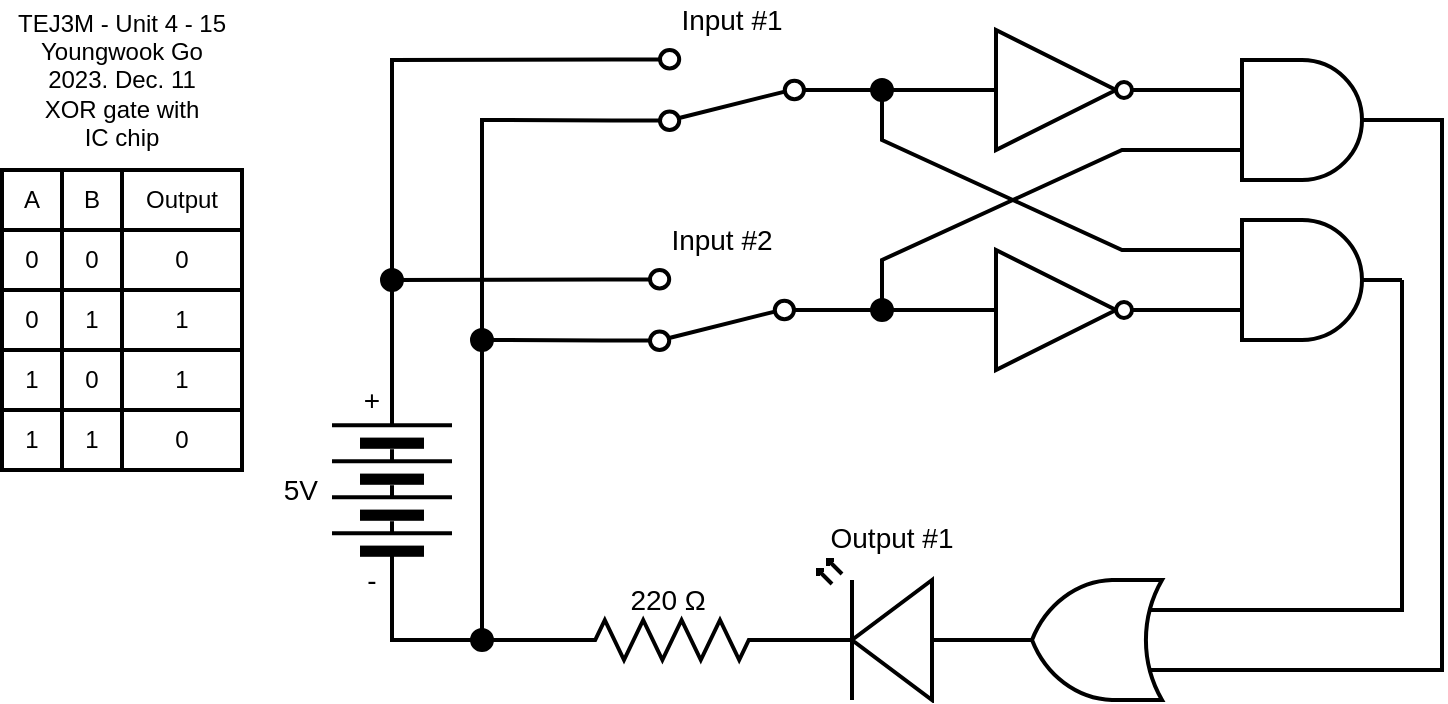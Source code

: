 <mxfile>
    <diagram id="TkOUCxGeKZ2T9B5H1i8Y" name="Page-1">
        <mxGraphModel dx="1216" dy="740" grid="1" gridSize="10" guides="1" tooltips="1" connect="1" arrows="1" fold="1" page="1" pageScale="1" pageWidth="850" pageHeight="1100" math="0" shadow="0">
            <root>
                <mxCell id="0"/>
                <mxCell id="1" parent="0"/>
                <mxCell id="13" value="&lt;div style=&quot;font-size: 12px;&quot;&gt;TEJ3M - Unit 4 - 15&lt;/div&gt;&lt;div style=&quot;font-size: 12px;&quot;&gt;Youngwook Go&lt;/div&gt;&lt;div style=&quot;font-size: 12px;&quot;&gt;2023. Dec. 11&lt;/div&gt;&lt;div style=&quot;font-size: 12px;&quot;&gt;&lt;span style=&quot;background-color: initial;&quot;&gt;XOR gate with&lt;/span&gt;&lt;/div&gt;&lt;div style=&quot;&quot;&gt;&lt;span style=&quot;background-color: initial;&quot;&gt;IC chip&lt;/span&gt;&lt;/div&gt;" style="text;html=1;strokeColor=none;fillColor=none;align=center;verticalAlign=middle;whiteSpace=wrap;rounded=0;strokeWidth=2;fontSize=12;" parent="1" vertex="1">
                    <mxGeometry x="40" y="40" width="120" height="80" as="geometry"/>
                </mxCell>
                <mxCell id="58" value="A" style="rounded=0;whiteSpace=wrap;html=1;strokeWidth=2;glass=0;" parent="1" vertex="1">
                    <mxGeometry x="40" y="125" width="30" height="30" as="geometry"/>
                </mxCell>
                <mxCell id="59" value="Output" style="rounded=0;whiteSpace=wrap;html=1;strokeWidth=2;glass=0;" parent="1" vertex="1">
                    <mxGeometry x="100" y="125" width="60" height="30" as="geometry"/>
                </mxCell>
                <mxCell id="60" value="0" style="rounded=0;whiteSpace=wrap;html=1;strokeWidth=2;glass=0;" parent="1" vertex="1">
                    <mxGeometry x="40" y="155" width="30" height="30" as="geometry"/>
                </mxCell>
                <mxCell id="61" value="0" style="rounded=0;whiteSpace=wrap;html=1;strokeWidth=2;glass=0;" parent="1" vertex="1">
                    <mxGeometry x="40" y="185" width="30" height="30" as="geometry"/>
                </mxCell>
                <mxCell id="62" value="0" style="rounded=0;whiteSpace=wrap;html=1;strokeWidth=2;glass=0;" parent="1" vertex="1">
                    <mxGeometry x="100" y="155" width="60" height="30" as="geometry"/>
                </mxCell>
                <mxCell id="63" value="1" style="rounded=0;whiteSpace=wrap;html=1;strokeWidth=2;glass=0;" parent="1" vertex="1">
                    <mxGeometry x="100" y="185" width="60" height="30" as="geometry"/>
                </mxCell>
                <mxCell id="151" style="edgeStyle=none;html=1;exitX=1;exitY=0.5;exitDx=0;exitDy=0;entryX=1;entryY=0.88;entryDx=0;entryDy=0;strokeWidth=2;rounded=0;endArrow=none;endFill=0;" parent="1" source="95" target="149" edge="1">
                    <mxGeometry relative="1" as="geometry">
                        <Array as="points">
                            <mxPoint x="235" y="70"/>
                        </Array>
                    </mxGeometry>
                </mxCell>
                <mxCell id="95" value="" style="pointerEvents=1;verticalLabelPosition=bottom;shadow=0;dashed=0;align=center;html=1;verticalAlign=top;shape=mxgraph.electrical.miscellaneous.batteryStack;rotation=-90;strokeWidth=2;" parent="1" vertex="1">
                    <mxGeometry x="185" y="255" width="100" height="60" as="geometry"/>
                </mxCell>
                <mxCell id="157" style="edgeStyle=none;shape=connector;rounded=0;html=1;exitX=1;exitY=0.12;exitDx=0;exitDy=0;entryX=1;entryY=0.5;entryDx=0;entryDy=0;labelBackgroundColor=default;strokeColor=default;strokeWidth=2;fontFamily=Helvetica;fontSize=11;fontColor=default;endArrow=none;endFill=0;" parent="1" source="99" target="155" edge="1">
                    <mxGeometry relative="1" as="geometry"/>
                </mxCell>
                <mxCell id="99" value="" style="shape=mxgraph.electrical.electro-mechanical.twoWaySwitch;elSwitchState=2;strokeWidth=2;rotation=-180;" parent="1" vertex="1">
                    <mxGeometry x="340" y="175" width="120" height="40" as="geometry"/>
                </mxCell>
                <mxCell id="111" value="" style="verticalLabelPosition=bottom;shadow=0;dashed=0;align=center;html=1;verticalAlign=top;shape=mxgraph.electrical.opto_electronics.led_2;pointerEvents=1;flipH=1;strokeWidth=2;" parent="1" vertex="1">
                    <mxGeometry x="435" y="320" width="100" height="70" as="geometry"/>
                </mxCell>
                <mxCell id="114" style="edgeStyle=none;rounded=0;html=1;exitX=0;exitY=0.5;exitDx=0;exitDy=0;exitPerimeter=0;entryX=0;entryY=0.5;entryDx=0;entryDy=0;strokeWidth=2;endArrow=none;endFill=0;" parent="1" source="113" target="95" edge="1">
                    <mxGeometry relative="1" as="geometry">
                        <mxPoint x="235" y="360" as="targetPoint"/>
                        <Array as="points">
                            <mxPoint x="235" y="360"/>
                        </Array>
                    </mxGeometry>
                </mxCell>
                <mxCell id="113" value="" style="pointerEvents=1;verticalLabelPosition=bottom;shadow=0;dashed=0;align=center;html=1;verticalAlign=top;shape=mxgraph.electrical.resistors.resistor_2;strokeWidth=2;" parent="1" vertex="1">
                    <mxGeometry x="315" y="350" width="120" height="20" as="geometry"/>
                </mxCell>
                <mxCell id="119" value="&lt;span style=&quot;color: rgba(0, 0, 0, 0); font-family: monospace; font-size: 0px; text-align: start;&quot;&gt;%3CmxGraphModel%3E%3Croot%3E%3CmxCell%20id%3D%220%22%2F%3E%3CmxCell%20id%3D%221%22%20parent%3D%220%22%2F%3E%3CmxCell%20id%3D%222%22%20value%3D%22%22%20style%3D%22pointerEvents%3D1%3BverticalLabelPosition%3Dbottom%3Bshadow%3D0%3Bdashed%3D0%3Balign%3Dcenter%3Bhtml%3D1%3BverticalAlign%3Dtop%3Bshape%3Dmxgraph.electrical.resistors.resistor_2%3BstrokeWidth%3D2%3B%22%20vertex%3D%221%22%20parent%3D%221%22%3E%3CmxGeometry%20x%3D%22440%22%20y%3D%22535%22%20width%3D%22120%22%20height%3D%2220%22%20as%3D%22geometry%22%2F%3E%3C%2FmxCell%3E%3C%2Froot%3E%3C%2FmxGraphModel%3E&lt;/span&gt;&lt;span style=&quot;color: rgba(0, 0, 0, 0); font-family: monospace; font-size: 0px; text-align: start;&quot;&gt;%3CmxGraphModel%3E%3Croot%3E%3CmxCell%20id%3D%220%22%2F%3E%3CmxCell%20id%3D%221%22%20parent%3D%220%22%2F%3E%3CmxCell%20id%3D%222%22%20value%3D%22%22%20style%3D%22pointerEvents%3D1%3BverticalLabelPosition%3Dbottom%3Bshadow%3D0%3Bdashed%3D0%3Balign%3Dcenter%3Bhtml%3D1%3BverticalAlign%3Dtop%3Bshape%3Dmxgraph.electrical.resistors.resistor_2%3BstrokeWidth%3D2%3B%22%20vertex%3D%221%22%20parent%3D%221%22%3E%3CmxGeometry%20x%3D%22440%22%20y%3D%22535%22%20width%3D%22120%22%20height%3D%2220%22%20as%3D%22geometry%22%2F%3E%3C%2FmxCell%3E%3C%2Froot%3E%3C%2FmxGraphModel%3E&lt;/span&gt;" style="ellipse;whiteSpace=wrap;html=1;aspect=fixed;strokeWidth=2;fillColor=#000000;" parent="1" vertex="1">
                    <mxGeometry x="275" y="355" width="10" height="10" as="geometry"/>
                </mxCell>
                <mxCell id="122" value="Input #2" style="text;html=1;strokeColor=none;fillColor=none;align=center;verticalAlign=middle;whiteSpace=wrap;rounded=0;strokeWidth=2;fontSize=14;" parent="1" vertex="1">
                    <mxGeometry x="340" y="150" width="120" height="20" as="geometry"/>
                </mxCell>
                <mxCell id="126" value="Output #1" style="text;html=1;strokeColor=none;fillColor=none;align=center;verticalAlign=bottom;whiteSpace=wrap;rounded=0;strokeWidth=2;fontSize=14;" parent="1" vertex="1">
                    <mxGeometry x="435" y="300" width="100" height="20" as="geometry"/>
                </mxCell>
                <mxCell id="127" value="&lt;span style=&quot;font-size: 14px;&quot;&gt;220&amp;nbsp;Ω&lt;/span&gt;&amp;nbsp;" style="text;html=1;strokeColor=none;fillColor=none;align=center;verticalAlign=middle;whiteSpace=wrap;rounded=0;strokeWidth=2;fontSize=14;" parent="1" vertex="1">
                    <mxGeometry x="315" y="330" width="120" height="20" as="geometry"/>
                </mxCell>
                <mxCell id="128" value="+" style="text;html=1;strokeColor=none;fillColor=none;align=center;verticalAlign=middle;whiteSpace=wrap;rounded=0;strokeWidth=2;fontSize=14;" parent="1" vertex="1">
                    <mxGeometry x="215" y="230" width="20" height="20" as="geometry"/>
                </mxCell>
                <mxCell id="129" value="-" style="text;html=1;strokeColor=none;fillColor=none;align=center;verticalAlign=middle;whiteSpace=wrap;rounded=0;strokeWidth=2;fontSize=14;" parent="1" vertex="1">
                    <mxGeometry x="215" y="320" width="20" height="20" as="geometry"/>
                </mxCell>
                <mxCell id="130" value="5V" style="text;html=1;strokeColor=none;fillColor=none;align=right;verticalAlign=middle;whiteSpace=wrap;rounded=0;strokeWidth=2;fontSize=14;" parent="1" vertex="1">
                    <mxGeometry x="180" y="235" width="20" height="100" as="geometry"/>
                </mxCell>
                <mxCell id="131" value="" style="edgeStyle=none;rounded=0;html=1;exitX=1;exitY=0.5;exitDx=0;exitDy=0;entryX=1;entryY=0.88;entryDx=0;entryDy=0;strokeWidth=2;endArrow=none;endFill=0;startArrow=none;" parent="1" source="153" target="99" edge="1">
                    <mxGeometry relative="1" as="geometry">
                        <Array as="points">
                            <mxPoint x="235" y="180"/>
                        </Array>
                        <mxPoint x="235" y="235" as="sourcePoint"/>
                        <mxPoint x="235" y="170" as="targetPoint"/>
                    </mxGeometry>
                </mxCell>
                <mxCell id="152" style="edgeStyle=none;shape=connector;rounded=0;html=1;entryX=0.5;entryY=0;entryDx=0;entryDy=0;labelBackgroundColor=default;strokeColor=default;strokeWidth=2;fontFamily=Helvetica;fontSize=11;fontColor=default;endArrow=none;endFill=0;exitX=1;exitY=0.12;exitDx=0;exitDy=0;startArrow=none;" parent="1" source="149" target="119" edge="1">
                    <mxGeometry relative="1" as="geometry">
                        <mxPoint x="295" y="95" as="sourcePoint"/>
                        <Array as="points">
                            <mxPoint x="280" y="100"/>
                        </Array>
                    </mxGeometry>
                </mxCell>
                <mxCell id="181" style="edgeStyle=none;html=1;exitX=0;exitY=0.5;exitDx=0;exitDy=0;entryX=0;entryY=0.5;entryDx=0;entryDy=0;entryPerimeter=0;strokeWidth=2;endArrow=none;endFill=0;rounded=0;" edge="1" parent="1" source="149" target="179">
                    <mxGeometry relative="1" as="geometry"/>
                </mxCell>
                <mxCell id="149" value="" style="shape=mxgraph.electrical.electro-mechanical.twoWaySwitch;elSwitchState=2;strokeWidth=2;rotation=-180;" parent="1" vertex="1">
                    <mxGeometry x="345" y="65" width="120" height="40" as="geometry"/>
                </mxCell>
                <mxCell id="150" value="Input #1" style="text;html=1;strokeColor=none;fillColor=none;align=center;verticalAlign=middle;whiteSpace=wrap;rounded=0;strokeWidth=2;fontSize=14;" parent="1" vertex="1">
                    <mxGeometry x="345" y="40" width="120" height="20" as="geometry"/>
                </mxCell>
                <mxCell id="153" value="&lt;span style=&quot;color: rgba(0, 0, 0, 0); font-family: monospace; font-size: 0px; text-align: start;&quot;&gt;%3CmxGraphModel%3E%3Croot%3E%3CmxCell%20id%3D%220%22%2F%3E%3CmxCell%20id%3D%221%22%20parent%3D%220%22%2F%3E%3CmxCell%20id%3D%222%22%20value%3D%22%22%20style%3D%22pointerEvents%3D1%3BverticalLabelPosition%3Dbottom%3Bshadow%3D0%3Bdashed%3D0%3Balign%3Dcenter%3Bhtml%3D1%3BverticalAlign%3Dtop%3Bshape%3Dmxgraph.electrical.resistors.resistor_2%3BstrokeWidth%3D2%3B%22%20vertex%3D%221%22%20parent%3D%221%22%3E%3CmxGeometry%20x%3D%22440%22%20y%3D%22535%22%20width%3D%22120%22%20height%3D%2220%22%20as%3D%22geometry%22%2F%3E%3C%2FmxCell%3E%3C%2Froot%3E%3C%2FmxGraphModel%3E&lt;/span&gt;&lt;span style=&quot;color: rgba(0, 0, 0, 0); font-family: monospace; font-size: 0px; text-align: start;&quot;&gt;%3CmxGraphModel%3E%3Croot%3E%3CmxCell%20id%3D%220%22%2F%3E%3CmxCell%20id%3D%221%22%20parent%3D%220%22%2F%3E%3CmxCell%20id%3D%222%22%20value%3D%22%22%20style%3D%22pointerEvents%3D1%3BverticalLabelPosition%3Dbottom%3Bshadow%3D0%3Bdashed%3D0%3Balign%3Dcenter%3Bhtml%3D1%3BverticalAlign%3Dtop%3Bshape%3Dmxgraph.electrical.resistors.resistor_2%3BstrokeWidth%3D2%3B%22%20vertex%3D%221%22%20parent%3D%221%22%3E%3CmxGeometry%20x%3D%22440%22%20y%3D%22535%22%20width%3D%22120%22%20height%3D%2220%22%20as%3D%22geometry%22%2F%3E%3C%2FmxCell%3E%3C%2Froot%3E%3C%2FmxGraphModel%3E&lt;/span&gt;" style="ellipse;whiteSpace=wrap;html=1;aspect=fixed;strokeWidth=2;fillColor=#000000;" parent="1" vertex="1">
                    <mxGeometry x="230" y="175" width="10" height="10" as="geometry"/>
                </mxCell>
                <mxCell id="155" value="&lt;span style=&quot;color: rgba(0, 0, 0, 0); font-family: monospace; font-size: 0px; text-align: start;&quot;&gt;%3CmxGraphModel%3E%3Croot%3E%3CmxCell%20id%3D%220%22%2F%3E%3CmxCell%20id%3D%221%22%20parent%3D%220%22%2F%3E%3CmxCell%20id%3D%222%22%20value%3D%22%22%20style%3D%22pointerEvents%3D1%3BverticalLabelPosition%3Dbottom%3Bshadow%3D0%3Bdashed%3D0%3Balign%3Dcenter%3Bhtml%3D1%3BverticalAlign%3Dtop%3Bshape%3Dmxgraph.electrical.resistors.resistor_2%3BstrokeWidth%3D2%3B%22%20vertex%3D%221%22%20parent%3D%221%22%3E%3CmxGeometry%20x%3D%22440%22%20y%3D%22535%22%20width%3D%22120%22%20height%3D%2220%22%20as%3D%22geometry%22%2F%3E%3C%2FmxCell%3E%3C%2Froot%3E%3C%2FmxGraphModel%3E&lt;/span&gt;&lt;span style=&quot;color: rgba(0, 0, 0, 0); font-family: monospace; font-size: 0px; text-align: start;&quot;&gt;%3CmxGraphModel%3E%3Croot%3E%3CmxCell%20id%3D%220%22%2F%3E%3CmxCell%20id%3D%221%22%20parent%3D%220%22%2F%3E%3CmxCell%20id%3D%222%22%20value%3D%22%22%20style%3D%22pointerEvents%3D1%3BverticalLabelPosition%3Dbottom%3Bshadow%3D0%3Bdashed%3D0%3Balign%3Dcenter%3Bhtml%3D1%3BverticalAlign%3Dtop%3Bshape%3Dmxgraph.electrical.resistors.resistor_2%3BstrokeWidth%3D2%3B%22%20vertex%3D%221%22%20parent%3D%221%22%3E%3CmxGeometry%20x%3D%22440%22%20y%3D%22535%22%20width%3D%22120%22%20height%3D%2220%22%20as%3D%22geometry%22%2F%3E%3C%2FmxCell%3E%3C%2Froot%3E%3C%2FmxGraphModel%3E&lt;/span&gt;" style="ellipse;whiteSpace=wrap;html=1;aspect=fixed;strokeWidth=2;fillColor=#000000;" parent="1" vertex="1">
                    <mxGeometry x="275" y="205" width="10" height="10" as="geometry"/>
                </mxCell>
                <mxCell id="163" value="B" style="rounded=0;whiteSpace=wrap;html=1;strokeWidth=2;glass=0;" parent="1" vertex="1">
                    <mxGeometry x="70" y="125" width="30" height="30" as="geometry"/>
                </mxCell>
                <mxCell id="164" value="0" style="rounded=0;whiteSpace=wrap;html=1;strokeWidth=2;glass=0;" parent="1" vertex="1">
                    <mxGeometry x="70" y="155" width="30" height="30" as="geometry"/>
                </mxCell>
                <mxCell id="165" value="1" style="rounded=0;whiteSpace=wrap;html=1;strokeWidth=2;glass=0;" parent="1" vertex="1">
                    <mxGeometry x="70" y="185" width="30" height="30" as="geometry"/>
                </mxCell>
                <mxCell id="166" value="1" style="rounded=0;whiteSpace=wrap;html=1;strokeWidth=2;glass=0;" parent="1" vertex="1">
                    <mxGeometry x="40" y="215" width="30" height="30" as="geometry"/>
                </mxCell>
                <mxCell id="167" value="1" style="rounded=0;whiteSpace=wrap;html=1;strokeWidth=2;glass=0;" parent="1" vertex="1">
                    <mxGeometry x="40" y="245" width="30" height="30" as="geometry"/>
                </mxCell>
                <mxCell id="168" value="1" style="rounded=0;whiteSpace=wrap;html=1;strokeWidth=2;glass=0;" parent="1" vertex="1">
                    <mxGeometry x="100" y="215" width="60" height="30" as="geometry"/>
                </mxCell>
                <mxCell id="169" value="0" style="rounded=0;whiteSpace=wrap;html=1;strokeWidth=2;glass=0;" parent="1" vertex="1">
                    <mxGeometry x="100" y="245" width="60" height="30" as="geometry"/>
                </mxCell>
                <mxCell id="170" value="0" style="rounded=0;whiteSpace=wrap;html=1;strokeWidth=2;glass=0;" parent="1" vertex="1">
                    <mxGeometry x="70" y="215" width="30" height="30" as="geometry"/>
                </mxCell>
                <mxCell id="171" value="1" style="rounded=0;whiteSpace=wrap;html=1;strokeWidth=2;glass=0;" parent="1" vertex="1">
                    <mxGeometry x="70" y="245" width="30" height="30" as="geometry"/>
                </mxCell>
                <mxCell id="191" style="edgeStyle=none;rounded=0;html=1;exitX=1;exitY=0.5;exitDx=0;exitDy=0;exitPerimeter=0;entryX=0;entryY=0.25;entryDx=0;entryDy=0;entryPerimeter=0;strokeWidth=2;endArrow=none;endFill=0;" edge="1" parent="1" source="179" target="186">
                    <mxGeometry relative="1" as="geometry"/>
                </mxCell>
                <mxCell id="179" value="" style="verticalLabelPosition=bottom;shadow=0;dashed=0;align=center;html=1;verticalAlign=top;shape=mxgraph.electrical.logic_gates.inverter_2;strokeWidth=2;" vertex="1" parent="1">
                    <mxGeometry x="520" y="55" width="100" height="60" as="geometry"/>
                </mxCell>
                <mxCell id="180" value="&lt;span style=&quot;color: rgba(0, 0, 0, 0); font-family: monospace; font-size: 0px; text-align: start;&quot;&gt;%3CmxGraphModel%3E%3Croot%3E%3CmxCell%20id%3D%220%22%2F%3E%3CmxCell%20id%3D%221%22%20parent%3D%220%22%2F%3E%3CmxCell%20id%3D%222%22%20value%3D%22%22%20style%3D%22pointerEvents%3D1%3BverticalLabelPosition%3Dbottom%3Bshadow%3D0%3Bdashed%3D0%3Balign%3Dcenter%3Bhtml%3D1%3BverticalAlign%3Dtop%3Bshape%3Dmxgraph.electrical.resistors.resistor_2%3BstrokeWidth%3D2%3B%22%20vertex%3D%221%22%20parent%3D%221%22%3E%3CmxGeometry%20x%3D%22440%22%20y%3D%22535%22%20width%3D%22120%22%20height%3D%2220%22%20as%3D%22geometry%22%2F%3E%3C%2FmxCell%3E%3C%2Froot%3E%3C%2FmxGraphModel%3E&lt;/span&gt;&lt;span style=&quot;color: rgba(0, 0, 0, 0); font-family: monospace; font-size: 0px; text-align: start;&quot;&gt;%3CmxGraphModel%3E%3Croot%3E%3CmxCell%20id%3D%220%22%2F%3E%3CmxCell%20id%3D%221%22%20parent%3D%220%22%2F%3E%3CmxCell%20id%3D%222%22%20value%3D%22%22%20style%3D%22pointerEvents%3D1%3BverticalLabelPosition%3Dbottom%3Bshadow%3D0%3Bdashed%3D0%3Balign%3Dcenter%3Bhtml%3D1%3BverticalAlign%3Dtop%3Bshape%3Dmxgraph.electrical.resistors.resistor_2%3BstrokeWidth%3D2%3B%22%20vertex%3D%221%22%20parent%3D%221%22%3E%3CmxGeometry%20x%3D%22440%22%20y%3D%22535%22%20width%3D%22120%22%20height%3D%2220%22%20as%3D%22geometry%22%2F%3E%3C%2FmxCell%3E%3C%2Froot%3E%3C%2FmxGraphModel%3E&lt;/span&gt;" style="ellipse;whiteSpace=wrap;html=1;aspect=fixed;strokeWidth=2;fillColor=#000000;" vertex="1" parent="1">
                    <mxGeometry x="475" y="80" width="10" height="10" as="geometry"/>
                </mxCell>
                <mxCell id="182" style="edgeStyle=none;html=1;entryX=0;entryY=0.5;entryDx=0;entryDy=0;entryPerimeter=0;strokeWidth=2;endArrow=none;endFill=0;rounded=0;exitX=1;exitY=0.5;exitDx=0;exitDy=0;" edge="1" parent="1" target="183" source="184">
                    <mxGeometry relative="1" as="geometry">
                        <mxPoint x="580" y="335" as="sourcePoint"/>
                    </mxGeometry>
                </mxCell>
                <mxCell id="183" value="" style="verticalLabelPosition=bottom;shadow=0;dashed=0;align=center;html=1;verticalAlign=top;shape=mxgraph.electrical.logic_gates.inverter_2;strokeWidth=2;" vertex="1" parent="1">
                    <mxGeometry x="520" y="165" width="100" height="60" as="geometry"/>
                </mxCell>
                <mxCell id="185" style="edgeStyle=none;rounded=0;html=1;entryX=0;entryY=0.5;entryDx=0;entryDy=0;strokeWidth=2;endArrow=none;endFill=0;" edge="1" parent="1" source="184" target="99">
                    <mxGeometry relative="1" as="geometry"/>
                </mxCell>
                <mxCell id="190" style="edgeStyle=none;rounded=0;html=1;entryX=0;entryY=0.75;entryDx=0;entryDy=0;entryPerimeter=0;strokeWidth=2;endArrow=none;endFill=0;exitX=0.5;exitY=0;exitDx=0;exitDy=0;" edge="1" parent="1" source="184" target="186">
                    <mxGeometry relative="1" as="geometry">
                        <mxPoint x="420" y="190" as="sourcePoint"/>
                        <Array as="points">
                            <mxPoint x="480" y="170"/>
                            <mxPoint x="600" y="115"/>
                        </Array>
                    </mxGeometry>
                </mxCell>
                <mxCell id="184" value="&lt;span style=&quot;color: rgba(0, 0, 0, 0); font-family: monospace; font-size: 0px; text-align: start;&quot;&gt;%3CmxGraphModel%3E%3Croot%3E%3CmxCell%20id%3D%220%22%2F%3E%3CmxCell%20id%3D%221%22%20parent%3D%220%22%2F%3E%3CmxCell%20id%3D%222%22%20value%3D%22%22%20style%3D%22pointerEvents%3D1%3BverticalLabelPosition%3Dbottom%3Bshadow%3D0%3Bdashed%3D0%3Balign%3Dcenter%3Bhtml%3D1%3BverticalAlign%3Dtop%3Bshape%3Dmxgraph.electrical.resistors.resistor_2%3BstrokeWidth%3D2%3B%22%20vertex%3D%221%22%20parent%3D%221%22%3E%3CmxGeometry%20x%3D%22440%22%20y%3D%22535%22%20width%3D%22120%22%20height%3D%2220%22%20as%3D%22geometry%22%2F%3E%3C%2FmxCell%3E%3C%2Froot%3E%3C%2FmxGraphModel%3E&lt;/span&gt;&lt;span style=&quot;color: rgba(0, 0, 0, 0); font-family: monospace; font-size: 0px; text-align: start;&quot;&gt;%3CmxGraphModel%3E%3Croot%3E%3CmxCell%20id%3D%220%22%2F%3E%3CmxCell%20id%3D%221%22%20parent%3D%220%22%2F%3E%3CmxCell%20id%3D%222%22%20value%3D%22%22%20style%3D%22pointerEvents%3D1%3BverticalLabelPosition%3Dbottom%3Bshadow%3D0%3Bdashed%3D0%3Balign%3Dcenter%3Bhtml%3D1%3BverticalAlign%3Dtop%3Bshape%3Dmxgraph.electrical.resistors.resistor_2%3BstrokeWidth%3D2%3B%22%20vertex%3D%221%22%20parent%3D%221%22%3E%3CmxGeometry%20x%3D%22440%22%20y%3D%22535%22%20width%3D%22120%22%20height%3D%2220%22%20as%3D%22geometry%22%2F%3E%3C%2FmxCell%3E%3C%2Froot%3E%3C%2FmxGraphModel%3E&lt;/span&gt;" style="ellipse;whiteSpace=wrap;html=1;aspect=fixed;strokeWidth=2;fillColor=#000000;" vertex="1" parent="1">
                    <mxGeometry x="475" y="190" width="10" height="10" as="geometry"/>
                </mxCell>
                <mxCell id="195" style="edgeStyle=none;rounded=0;html=1;exitX=1;exitY=0.5;exitDx=0;exitDy=0;exitPerimeter=0;entryX=0;entryY=0.25;entryDx=0;entryDy=0;entryPerimeter=0;strokeWidth=2;endArrow=none;endFill=0;" edge="1" parent="1" source="186" target="193">
                    <mxGeometry relative="1" as="geometry">
                        <Array as="points">
                            <mxPoint x="760" y="100"/>
                            <mxPoint x="760" y="375"/>
                        </Array>
                    </mxGeometry>
                </mxCell>
                <mxCell id="186" value="" style="verticalLabelPosition=bottom;shadow=0;dashed=0;align=center;html=1;verticalAlign=top;shape=mxgraph.electrical.logic_gates.logic_gate;operation=and;strokeWidth=2;" vertex="1" parent="1">
                    <mxGeometry x="640" y="70" width="100" height="60" as="geometry"/>
                </mxCell>
                <mxCell id="189" style="edgeStyle=none;rounded=0;html=1;exitX=0;exitY=0.25;exitDx=0;exitDy=0;exitPerimeter=0;entryX=0.5;entryY=1;entryDx=0;entryDy=0;strokeWidth=2;endArrow=none;endFill=0;" edge="1" parent="1" source="188" target="180">
                    <mxGeometry relative="1" as="geometry">
                        <Array as="points">
                            <mxPoint x="600" y="165"/>
                            <mxPoint x="480" y="110"/>
                        </Array>
                    </mxGeometry>
                </mxCell>
                <mxCell id="194" style="edgeStyle=none;rounded=0;html=1;exitX=1;exitY=0.5;exitDx=0;exitDy=0;exitPerimeter=0;entryX=0;entryY=0.75;entryDx=0;entryDy=0;entryPerimeter=0;strokeWidth=2;endArrow=none;endFill=0;" edge="1" parent="1" source="188" target="193">
                    <mxGeometry relative="1" as="geometry">
                        <Array as="points">
                            <mxPoint x="740" y="345"/>
                        </Array>
                    </mxGeometry>
                </mxCell>
                <mxCell id="196" style="edgeStyle=none;rounded=0;html=1;exitX=0;exitY=0.75;exitDx=0;exitDy=0;exitPerimeter=0;entryX=1;entryY=0.5;entryDx=0;entryDy=0;entryPerimeter=0;strokeWidth=2;endArrow=none;endFill=0;" edge="1" parent="1" source="188" target="183">
                    <mxGeometry relative="1" as="geometry"/>
                </mxCell>
                <mxCell id="188" value="" style="verticalLabelPosition=bottom;shadow=0;dashed=0;align=center;html=1;verticalAlign=top;shape=mxgraph.electrical.logic_gates.logic_gate;operation=and;strokeWidth=2;" vertex="1" parent="1">
                    <mxGeometry x="640" y="150" width="100" height="60" as="geometry"/>
                </mxCell>
                <mxCell id="193" value="" style="verticalLabelPosition=bottom;shadow=0;dashed=0;align=center;html=1;verticalAlign=top;shape=mxgraph.electrical.logic_gates.logic_gate;operation=or;strokeWidth=2;rotation=-180;" vertex="1" parent="1">
                    <mxGeometry x="535" y="330" width="100" height="60" as="geometry"/>
                </mxCell>
            </root>
        </mxGraphModel>
    </diagram>
</mxfile>